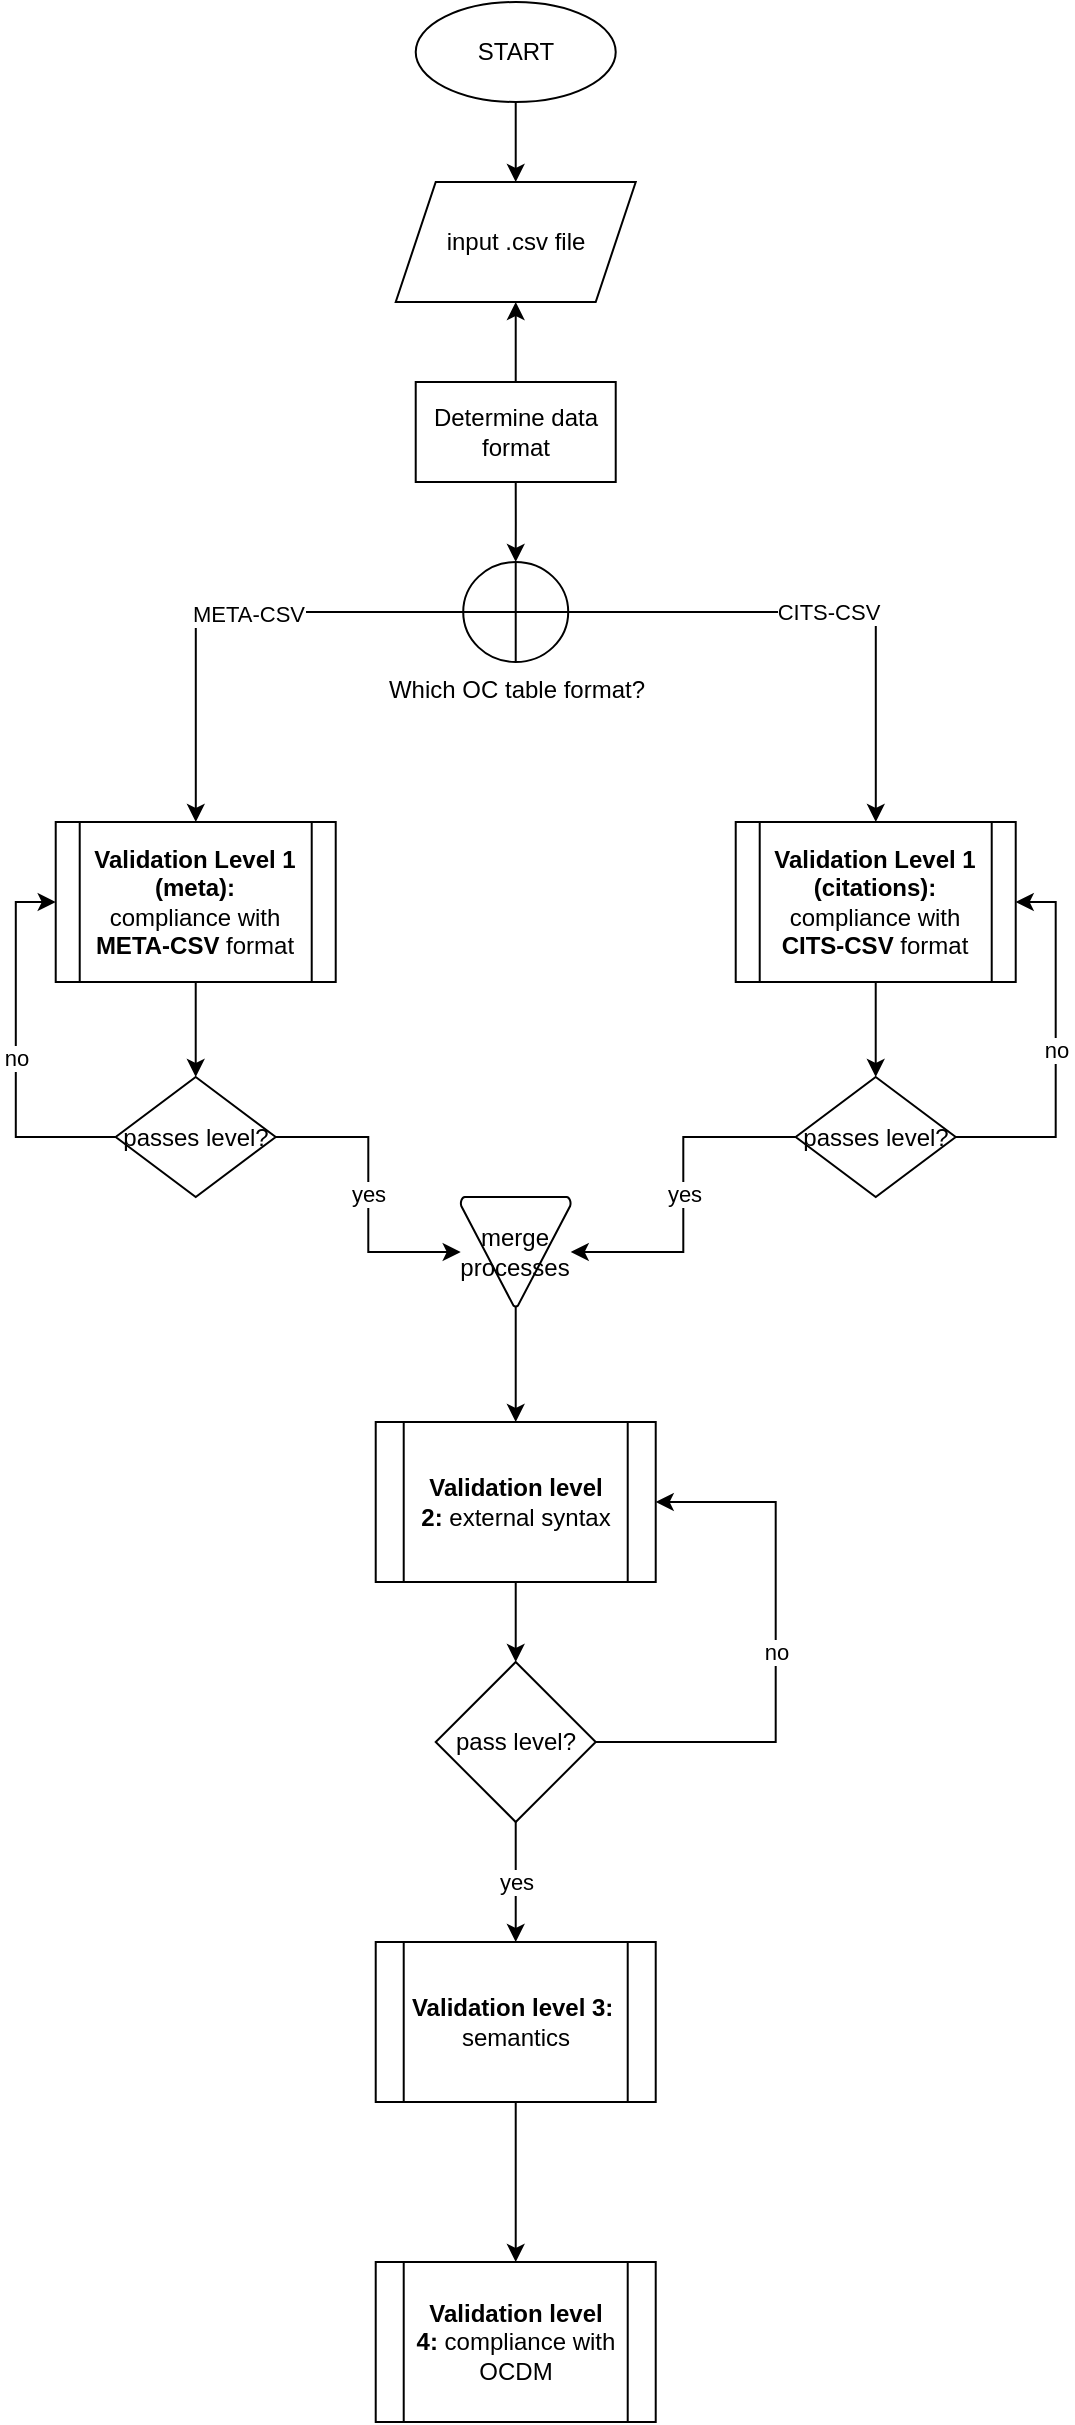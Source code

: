 <mxfile version="14.4.3" type="device"><diagram id="C5RBs43oDa-KdzZeNtuy" name="Page-1"><mxGraphModel dx="2981" dy="1314" grid="1" gridSize="10" guides="1" tooltips="1" connect="1" arrows="1" fold="1" page="1" pageScale="1" pageWidth="827" pageHeight="1169" math="0" shadow="0"><root><mxCell id="WIyWlLk6GJQsqaUBKTNV-0"/><mxCell id="WIyWlLk6GJQsqaUBKTNV-1" parent="WIyWlLk6GJQsqaUBKTNV-0"/><mxCell id="UUJ2vQsURQ79H5nCIQWQ-21" value="" style="edgeStyle=orthogonalEdgeStyle;rounded=0;orthogonalLoop=1;jettySize=auto;html=1;" parent="WIyWlLk6GJQsqaUBKTNV-1" source="UUJ2vQsURQ79H5nCIQWQ-25" target="UUJ2vQsURQ79H5nCIQWQ-22" edge="1"><mxGeometry relative="1" as="geometry"/></mxCell><mxCell id="UUJ2vQsURQ79H5nCIQWQ-30" style="edgeStyle=orthogonalEdgeStyle;rounded=0;orthogonalLoop=1;jettySize=auto;html=1;" parent="WIyWlLk6GJQsqaUBKTNV-1" source="UUJ2vQsURQ79H5nCIQWQ-19" target="UUJ2vQsURQ79H5nCIQWQ-22" edge="1"><mxGeometry relative="1" as="geometry"/></mxCell><mxCell id="UUJ2vQsURQ79H5nCIQWQ-19" value="START" style="ellipse;whiteSpace=wrap;html=1;" parent="WIyWlLk6GJQsqaUBKTNV-1" vertex="1"><mxGeometry x="-580.14" y="50" width="100" height="50" as="geometry"/></mxCell><mxCell id="UUJ2vQsURQ79H5nCIQWQ-22" value="input .csv file" style="shape=parallelogram;perimeter=parallelogramPerimeter;whiteSpace=wrap;html=1;fixedSize=1;" parent="WIyWlLk6GJQsqaUBKTNV-1" vertex="1"><mxGeometry x="-590.14" y="140" width="120" height="60" as="geometry"/></mxCell><mxCell id="UUJ2vQsURQ79H5nCIQWQ-31" style="edgeStyle=orthogonalEdgeStyle;rounded=0;orthogonalLoop=1;jettySize=auto;html=1;exitX=0.5;exitY=1;exitDx=0;exitDy=0;" parent="WIyWlLk6GJQsqaUBKTNV-1" source="UUJ2vQsURQ79H5nCIQWQ-25" target="UUJ2vQsURQ79H5nCIQWQ-32" edge="1"><mxGeometry relative="1" as="geometry"><mxPoint x="-530.14" y="370" as="targetPoint"/></mxGeometry></mxCell><mxCell id="UUJ2vQsURQ79H5nCIQWQ-25" value="Determine data format" style="rounded=0;whiteSpace=wrap;html=1;fontFamily=Helvetica;fontSize=12;fontColor=#000000;align=center;strokeColor=#000000;fillColor=#ffffff;" parent="WIyWlLk6GJQsqaUBKTNV-1" vertex="1"><mxGeometry x="-580.14" y="240" width="100" height="50" as="geometry"/></mxCell><mxCell id="UUJ2vQsURQ79H5nCIQWQ-33" style="edgeStyle=orthogonalEdgeStyle;rounded=0;orthogonalLoop=1;jettySize=auto;html=1;" parent="WIyWlLk6GJQsqaUBKTNV-1" source="UUJ2vQsURQ79H5nCIQWQ-32" target="UUJ2vQsURQ79H5nCIQWQ-37" edge="1"><mxGeometry relative="1" as="geometry"><mxPoint x="-695.14" y="460" as="targetPoint"/></mxGeometry></mxCell><mxCell id="UUJ2vQsURQ79H5nCIQWQ-34" value="META-CSV" style="edgeLabel;html=1;align=center;verticalAlign=middle;resizable=0;points=[];" parent="UUJ2vQsURQ79H5nCIQWQ-33" vertex="1" connectable="0"><mxGeometry x="-0.101" y="1" relative="1" as="geometry"><mxPoint as="offset"/></mxGeometry></mxCell><mxCell id="UUJ2vQsURQ79H5nCIQWQ-35" value="CITS-CSV" style="edgeStyle=orthogonalEdgeStyle;rounded=0;orthogonalLoop=1;jettySize=auto;html=1;" parent="WIyWlLk6GJQsqaUBKTNV-1" source="UUJ2vQsURQ79H5nCIQWQ-32" target="UUJ2vQsURQ79H5nCIQWQ-36" edge="1"><mxGeometry relative="1" as="geometry"><mxPoint x="-320.14" y="420" as="targetPoint"/></mxGeometry></mxCell><mxCell id="UUJ2vQsURQ79H5nCIQWQ-32" value="Which OC table format?" style="verticalLabelPosition=bottom;verticalAlign=top;html=1;shape=mxgraph.flowchart.summing_function;fontFamily=Helvetica;fontSize=12;fontColor=#000000;align=center;strokeColor=#000000;fillColor=#ffffff;" parent="WIyWlLk6GJQsqaUBKTNV-1" vertex="1"><mxGeometry x="-556.39" y="330" width="52.5" height="50" as="geometry"/></mxCell><mxCell id="UUJ2vQsURQ79H5nCIQWQ-65" style="edgeStyle=orthogonalEdgeStyle;rounded=0;orthogonalLoop=1;jettySize=auto;html=1;" parent="WIyWlLk6GJQsqaUBKTNV-1" source="UUJ2vQsURQ79H5nCIQWQ-36" target="UUJ2vQsURQ79H5nCIQWQ-54" edge="1"><mxGeometry relative="1" as="geometry"/></mxCell><mxCell id="UUJ2vQsURQ79H5nCIQWQ-36" value="&lt;b&gt;Validation Level 1 (citations):&lt;/b&gt;&lt;br&gt;compliance with &lt;b&gt;CITS-CSV&lt;/b&gt; format" style="verticalLabelPosition=middle;verticalAlign=middle;html=1;shape=process;whiteSpace=wrap;rounded=0;size=0.083;arcSize=6;shadow=0;fontFamily=Helvetica;fontSize=12;fontColor=#000000;align=center;strokeColor=#000000;strokeWidth=1;fillColor=#ffffff;horizontal=1;labelPosition=center;textDirection=ltr;" parent="WIyWlLk6GJQsqaUBKTNV-1" vertex="1"><mxGeometry x="-420.14" y="460" width="140" height="80" as="geometry"/></mxCell><mxCell id="UUJ2vQsURQ79H5nCIQWQ-66" style="edgeStyle=orthogonalEdgeStyle;rounded=0;orthogonalLoop=1;jettySize=auto;html=1;" parent="WIyWlLk6GJQsqaUBKTNV-1" source="UUJ2vQsURQ79H5nCIQWQ-37" target="UUJ2vQsURQ79H5nCIQWQ-50" edge="1"><mxGeometry relative="1" as="geometry"/></mxCell><mxCell id="UUJ2vQsURQ79H5nCIQWQ-37" value="&lt;b&gt;Validation Level 1 (meta):&lt;/b&gt;&lt;br&gt;compliance with &lt;b&gt;META-CSV&lt;/b&gt; format" style="verticalLabelPosition=middle;verticalAlign=middle;html=1;shape=process;whiteSpace=wrap;rounded=0;size=0.083;arcSize=6;shadow=0;fontFamily=Helvetica;fontSize=12;fontColor=#000000;align=center;strokeColor=#000000;strokeWidth=1;fillColor=#ffffff;horizontal=1;labelPosition=center;textDirection=ltr;" parent="WIyWlLk6GJQsqaUBKTNV-1" vertex="1"><mxGeometry x="-760.14" y="460" width="140" height="80" as="geometry"/></mxCell><mxCell id="UUJ2vQsURQ79H5nCIQWQ-40" style="edgeStyle=orthogonalEdgeStyle;rounded=0;orthogonalLoop=1;jettySize=auto;html=1;" parent="WIyWlLk6GJQsqaUBKTNV-1" source="UUJ2vQsURQ79H5nCIQWQ-39" target="UUJ2vQsURQ79H5nCIQWQ-69" edge="1"><mxGeometry relative="1" as="geometry"><mxPoint x="-530.14" y="890" as="targetPoint"/></mxGeometry></mxCell><mxCell id="UUJ2vQsURQ79H5nCIQWQ-39" value="&lt;b&gt;Validation level 2:&lt;/b&gt;&amp;nbsp;external syntax" style="shape=process;whiteSpace=wrap;html=1;backgroundOutline=1;" parent="WIyWlLk6GJQsqaUBKTNV-1" vertex="1"><mxGeometry x="-600.14" y="760" width="140" height="80" as="geometry"/></mxCell><mxCell id="UUJ2vQsURQ79H5nCIQWQ-42" style="edgeStyle=orthogonalEdgeStyle;rounded=0;orthogonalLoop=1;jettySize=auto;html=1;" parent="WIyWlLk6GJQsqaUBKTNV-1" source="UUJ2vQsURQ79H5nCIQWQ-41" target="UUJ2vQsURQ79H5nCIQWQ-43" edge="1"><mxGeometry relative="1" as="geometry"><mxPoint x="-535.14" y="1280" as="targetPoint"/></mxGeometry></mxCell><mxCell id="UUJ2vQsURQ79H5nCIQWQ-41" value="&lt;b&gt;Validation level 3:&lt;/b&gt;&amp;nbsp; semantics" style="shape=process;whiteSpace=wrap;html=1;backgroundOutline=1;" parent="WIyWlLk6GJQsqaUBKTNV-1" vertex="1"><mxGeometry x="-600.14" y="1020" width="140" height="80" as="geometry"/></mxCell><mxCell id="UUJ2vQsURQ79H5nCIQWQ-43" value="&lt;b&gt;Validation level 4:&lt;/b&gt;&amp;nbsp;compliance with OCDM" style="shape=process;whiteSpace=wrap;html=1;backgroundOutline=1;" parent="WIyWlLk6GJQsqaUBKTNV-1" vertex="1"><mxGeometry x="-600.14" y="1180" width="140" height="80" as="geometry"/></mxCell><mxCell id="UUJ2vQsURQ79H5nCIQWQ-58" style="edgeStyle=orthogonalEdgeStyle;rounded=0;orthogonalLoop=1;jettySize=auto;html=1;entryX=0;entryY=0.5;entryDx=0;entryDy=0;exitX=0;exitY=0.5;exitDx=0;exitDy=0;" parent="WIyWlLk6GJQsqaUBKTNV-1" source="UUJ2vQsURQ79H5nCIQWQ-50" target="UUJ2vQsURQ79H5nCIQWQ-37" edge="1"><mxGeometry relative="1" as="geometry"/></mxCell><mxCell id="UUJ2vQsURQ79H5nCIQWQ-59" value="no" style="edgeLabel;html=1;align=center;verticalAlign=middle;resizable=0;points=[];" parent="UUJ2vQsURQ79H5nCIQWQ-58" vertex="1" connectable="0"><mxGeometry x="-0.045" relative="1" as="geometry"><mxPoint as="offset"/></mxGeometry></mxCell><mxCell id="UUJ2vQsURQ79H5nCIQWQ-61" value="yes" style="edgeStyle=orthogonalEdgeStyle;rounded=0;orthogonalLoop=1;jettySize=auto;html=1;" parent="WIyWlLk6GJQsqaUBKTNV-1" source="UUJ2vQsURQ79H5nCIQWQ-50" target="UUJ2vQsURQ79H5nCIQWQ-63" edge="1"><mxGeometry relative="1" as="geometry"><mxPoint x="-570.14" y="620" as="targetPoint"/></mxGeometry></mxCell><mxCell id="UUJ2vQsURQ79H5nCIQWQ-50" value="passes level?" style="rhombus;whiteSpace=wrap;html=1;rounded=0;" parent="WIyWlLk6GJQsqaUBKTNV-1" vertex="1"><mxGeometry x="-730.14" y="587.5" width="80" height="60" as="geometry"/></mxCell><mxCell id="UUJ2vQsURQ79H5nCIQWQ-55" value="no" style="edgeStyle=orthogonalEdgeStyle;rounded=0;orthogonalLoop=1;jettySize=auto;html=1;entryX=1;entryY=0.5;entryDx=0;entryDy=0;exitX=1;exitY=0.5;exitDx=0;exitDy=0;" parent="WIyWlLk6GJQsqaUBKTNV-1" source="UUJ2vQsURQ79H5nCIQWQ-54" target="UUJ2vQsURQ79H5nCIQWQ-36" edge="1"><mxGeometry relative="1" as="geometry"><mxPoint x="-330.14" y="650" as="targetPoint"/><Array as="points"><mxPoint x="-260.14" y="618"/><mxPoint x="-260.14" y="500"/></Array></mxGeometry></mxCell><mxCell id="UUJ2vQsURQ79H5nCIQWQ-62" value="yes" style="edgeStyle=orthogonalEdgeStyle;rounded=0;orthogonalLoop=1;jettySize=auto;html=1;" parent="WIyWlLk6GJQsqaUBKTNV-1" source="UUJ2vQsURQ79H5nCIQWQ-54" target="UUJ2vQsURQ79H5nCIQWQ-63" edge="1"><mxGeometry relative="1" as="geometry"><mxPoint x="-500.14" y="620" as="targetPoint"/></mxGeometry></mxCell><mxCell id="UUJ2vQsURQ79H5nCIQWQ-54" value="passes level?" style="rhombus;whiteSpace=wrap;html=1;rounded=0;" parent="WIyWlLk6GJQsqaUBKTNV-1" vertex="1"><mxGeometry x="-390.14" y="587.5" width="80" height="60" as="geometry"/></mxCell><mxCell id="UUJ2vQsURQ79H5nCIQWQ-64" value="" style="edgeStyle=orthogonalEdgeStyle;rounded=0;orthogonalLoop=1;jettySize=auto;html=1;entryX=0.5;entryY=0;entryDx=0;entryDy=0;" parent="WIyWlLk6GJQsqaUBKTNV-1" source="UUJ2vQsURQ79H5nCIQWQ-63" target="UUJ2vQsURQ79H5nCIQWQ-39" edge="1"><mxGeometry relative="1" as="geometry"/></mxCell><mxCell id="UUJ2vQsURQ79H5nCIQWQ-63" value="merge processes" style="html=1;shape=mxgraph.flowchart.merge_or_storage;whiteSpace=wrap;fontFamily=Helvetica;fontSize=12;fontColor=#000000;align=center;strokeColor=#000000;fillColor=#ffffff;rounded=0;labelPosition=center;verticalLabelPosition=middle;verticalAlign=middle;" parent="WIyWlLk6GJQsqaUBKTNV-1" vertex="1"><mxGeometry x="-557.64" y="647.5" width="55" height="55" as="geometry"/></mxCell><mxCell id="UUJ2vQsURQ79H5nCIQWQ-70" value="yes" style="edgeStyle=orthogonalEdgeStyle;rounded=0;orthogonalLoop=1;jettySize=auto;html=1;" parent="WIyWlLk6GJQsqaUBKTNV-1" source="UUJ2vQsURQ79H5nCIQWQ-69" target="UUJ2vQsURQ79H5nCIQWQ-41" edge="1"><mxGeometry relative="1" as="geometry"/></mxCell><mxCell id="UUJ2vQsURQ79H5nCIQWQ-72" value="no" style="edgeStyle=orthogonalEdgeStyle;rounded=0;orthogonalLoop=1;jettySize=auto;html=1;entryX=1;entryY=0.5;entryDx=0;entryDy=0;" parent="WIyWlLk6GJQsqaUBKTNV-1" source="UUJ2vQsURQ79H5nCIQWQ-69" target="UUJ2vQsURQ79H5nCIQWQ-39" edge="1"><mxGeometry relative="1" as="geometry"><Array as="points"><mxPoint x="-400.14" y="920"/><mxPoint x="-400.14" y="800"/></Array></mxGeometry></mxCell><mxCell id="UUJ2vQsURQ79H5nCIQWQ-69" value="pass level?" style="rhombus;whiteSpace=wrap;html=1;" parent="WIyWlLk6GJQsqaUBKTNV-1" vertex="1"><mxGeometry x="-570.14" y="880" width="80" height="80" as="geometry"/></mxCell></root></mxGraphModel></diagram></mxfile>